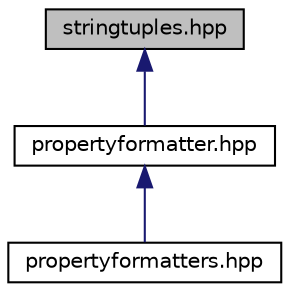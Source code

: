 digraph "stringtuples.hpp"
{
  edge [fontname="Helvetica",fontsize="10",labelfontname="Helvetica",labelfontsize="10"];
  node [fontname="Helvetica",fontsize="10",shape=record];
  Node3 [label="stringtuples.hpp",height=0.2,width=0.4,color="black", fillcolor="grey75", style="filled", fontcolor="black"];
  Node3 -> Node4 [dir="back",color="midnightblue",fontsize="10",style="solid",fontname="Helvetica"];
  Node4 [label="propertyformatter.hpp",height=0.2,width=0.4,color="black", fillcolor="white", style="filled",URL="$propertyformatter_8hpp_source.html"];
  Node4 -> Node5 [dir="back",color="midnightblue",fontsize="10",style="solid",fontname="Helvetica"];
  Node5 [label="propertyformatters.hpp",height=0.2,width=0.4,color="black", fillcolor="white", style="filled",URL="$propertyformatters_8hpp_source.html"];
}
